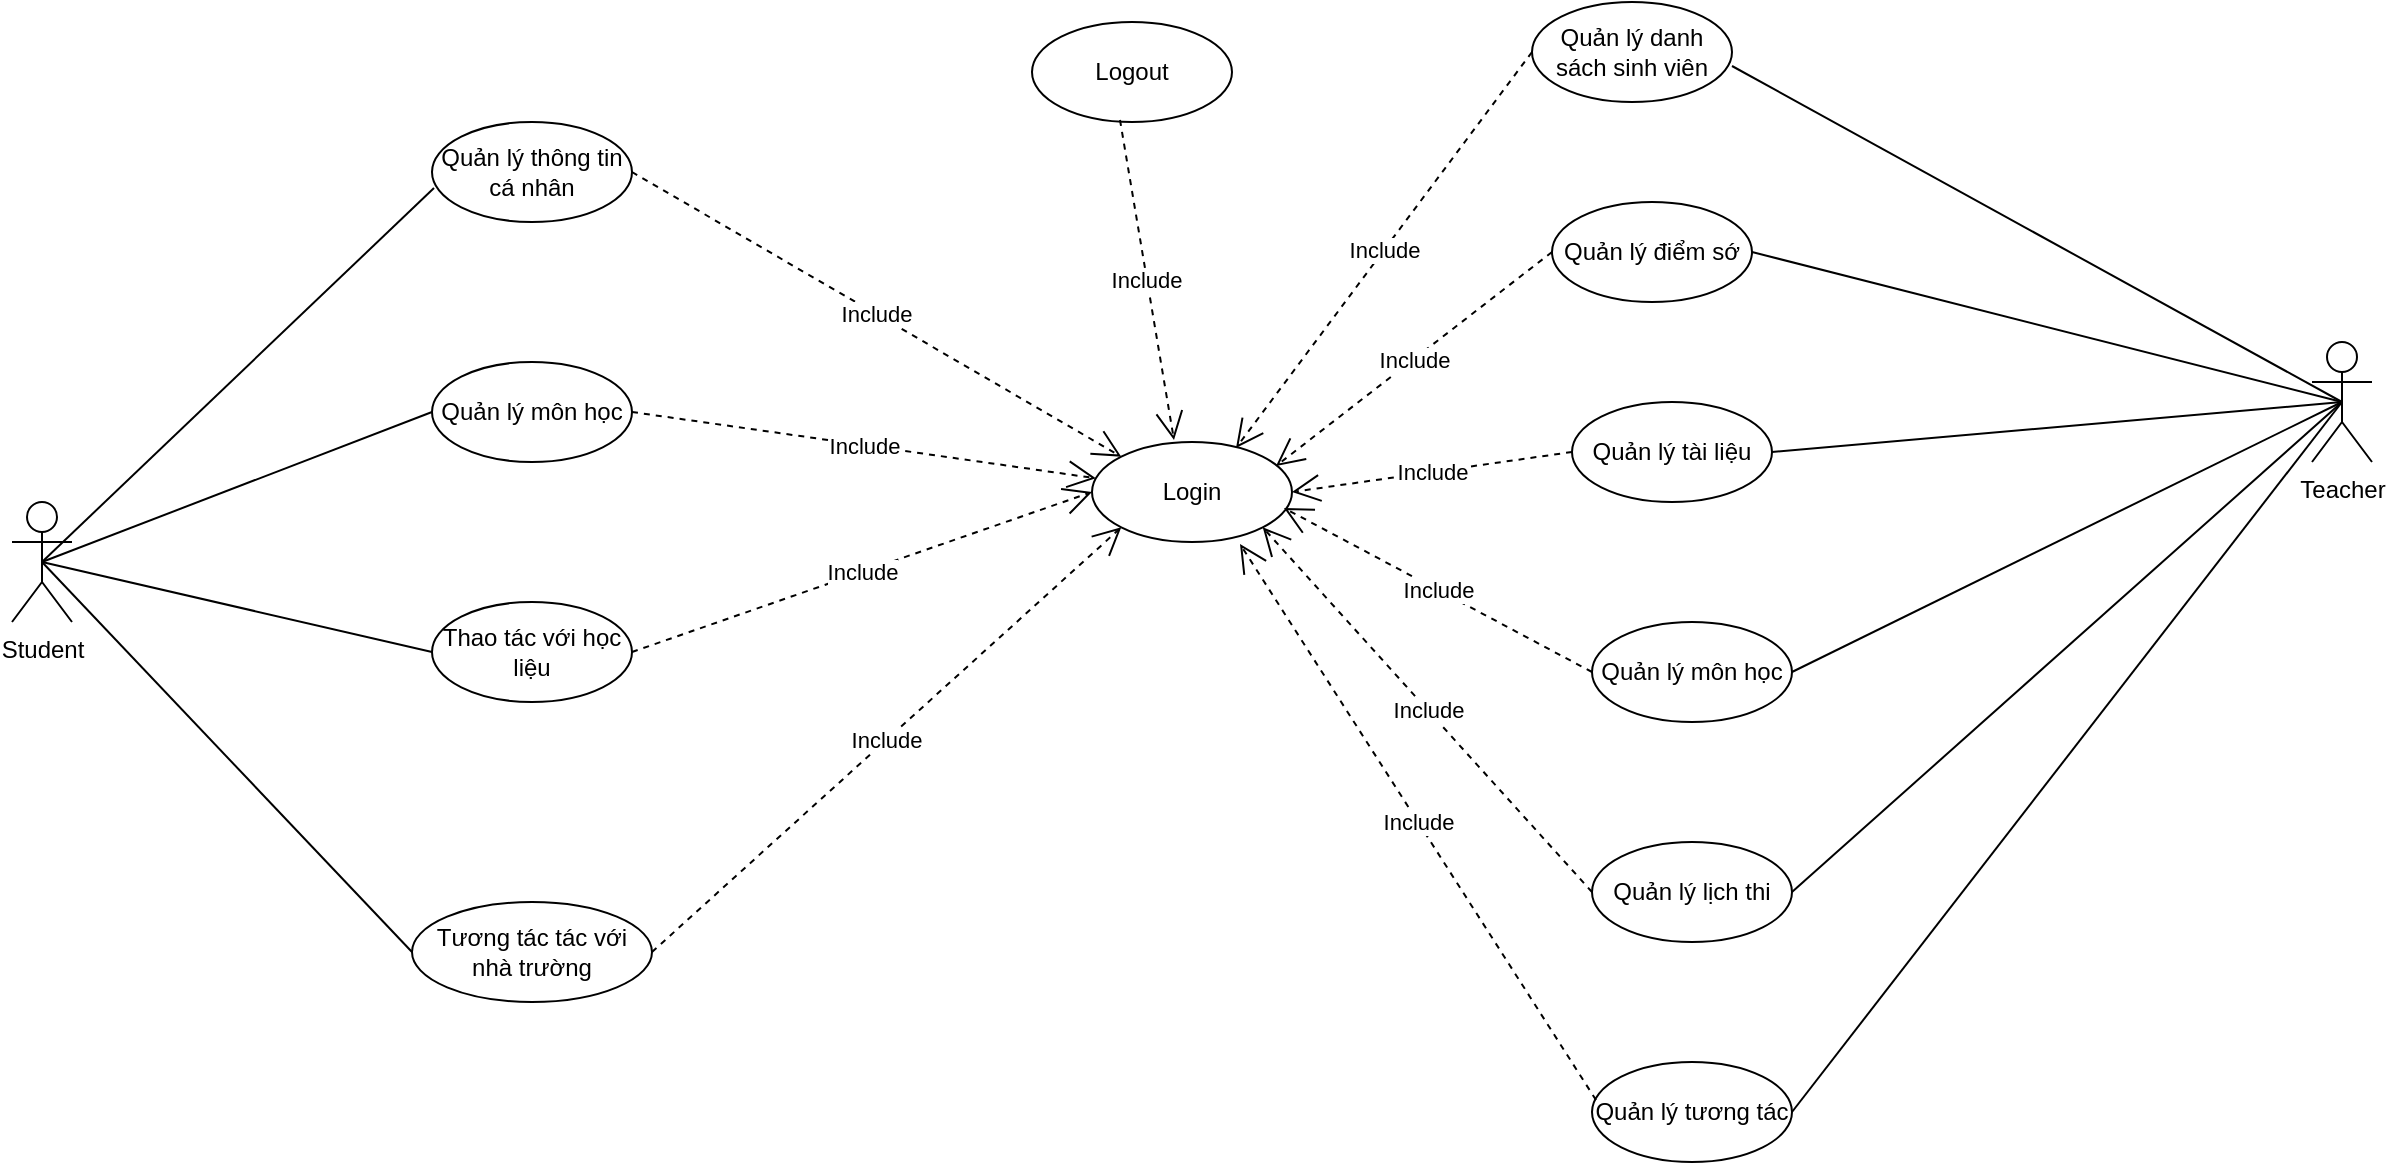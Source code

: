 <mxfile version="24.0.1" type="device">
  <diagram name="Page-1" id="i7ngBubgVmcYpzgRsQrg">
    <mxGraphModel dx="2284" dy="780" grid="1" gridSize="10" guides="1" tooltips="1" connect="1" arrows="1" fold="1" page="1" pageScale="1" pageWidth="850" pageHeight="1100" math="0" shadow="0">
      <root>
        <mxCell id="0" />
        <mxCell id="1" parent="0" />
        <mxCell id="GtndCeqQVDxlX2VvyQEn-1" value="Student" style="shape=umlActor;verticalLabelPosition=bottom;verticalAlign=top;html=1;outlineConnect=0;" vertex="1" parent="1">
          <mxGeometry x="-220" y="400" width="30" height="60" as="geometry" />
        </mxCell>
        <mxCell id="GtndCeqQVDxlX2VvyQEn-2" value="Teacher" style="shape=umlActor;verticalLabelPosition=bottom;verticalAlign=top;html=1;outlineConnect=0;" vertex="1" parent="1">
          <mxGeometry x="930" y="320" width="30" height="60" as="geometry" />
        </mxCell>
        <mxCell id="GtndCeqQVDxlX2VvyQEn-3" value="Thao tác với học liệu" style="ellipse;whiteSpace=wrap;html=1;" vertex="1" parent="1">
          <mxGeometry x="-10" y="450" width="100" height="50" as="geometry" />
        </mxCell>
        <mxCell id="GtndCeqQVDxlX2VvyQEn-4" value="Quản lý môn học" style="ellipse;whiteSpace=wrap;html=1;" vertex="1" parent="1">
          <mxGeometry x="-10" y="330" width="100" height="50" as="geometry" />
        </mxCell>
        <mxCell id="GtndCeqQVDxlX2VvyQEn-5" value="Tương tác tác với nhà trường" style="ellipse;whiteSpace=wrap;html=1;" vertex="1" parent="1">
          <mxGeometry x="-20" y="600" width="120" height="50" as="geometry" />
        </mxCell>
        <mxCell id="GtndCeqQVDxlX2VvyQEn-6" value="Login" style="ellipse;whiteSpace=wrap;html=1;" vertex="1" parent="1">
          <mxGeometry x="320" y="370" width="100" height="50" as="geometry" />
        </mxCell>
        <mxCell id="GtndCeqQVDxlX2VvyQEn-7" value="Quản lý danh sách sinh viên" style="ellipse;whiteSpace=wrap;html=1;" vertex="1" parent="1">
          <mxGeometry x="540" y="150" width="100" height="50" as="geometry" />
        </mxCell>
        <mxCell id="GtndCeqQVDxlX2VvyQEn-8" value="Quản lý điểm sớ" style="ellipse;whiteSpace=wrap;html=1;" vertex="1" parent="1">
          <mxGeometry x="550" y="250" width="100" height="50" as="geometry" />
        </mxCell>
        <mxCell id="GtndCeqQVDxlX2VvyQEn-9" value="Quản lý tài liệu" style="ellipse;whiteSpace=wrap;html=1;" vertex="1" parent="1">
          <mxGeometry x="560" y="350" width="100" height="50" as="geometry" />
        </mxCell>
        <mxCell id="GtndCeqQVDxlX2VvyQEn-10" value="Quản lý môn học" style="ellipse;whiteSpace=wrap;html=1;" vertex="1" parent="1">
          <mxGeometry x="570" y="460" width="100" height="50" as="geometry" />
        </mxCell>
        <mxCell id="GtndCeqQVDxlX2VvyQEn-11" value="Quản lý lịch thi" style="ellipse;whiteSpace=wrap;html=1;" vertex="1" parent="1">
          <mxGeometry x="570" y="570" width="100" height="50" as="geometry" />
        </mxCell>
        <mxCell id="GtndCeqQVDxlX2VvyQEn-12" value="Quản lý tương tác" style="ellipse;whiteSpace=wrap;html=1;" vertex="1" parent="1">
          <mxGeometry x="570" y="680" width="100" height="50" as="geometry" />
        </mxCell>
        <mxCell id="GtndCeqQVDxlX2VvyQEn-14" value="" style="endArrow=none;html=1;rounded=0;exitX=0.5;exitY=0.5;exitDx=0;exitDy=0;exitPerimeter=0;entryX=0;entryY=0.5;entryDx=0;entryDy=0;" edge="1" parent="1" source="GtndCeqQVDxlX2VvyQEn-1" target="GtndCeqQVDxlX2VvyQEn-4">
          <mxGeometry width="50" height="50" relative="1" as="geometry">
            <mxPoint x="-110" y="410" as="sourcePoint" />
            <mxPoint x="-60" y="360" as="targetPoint" />
          </mxGeometry>
        </mxCell>
        <mxCell id="GtndCeqQVDxlX2VvyQEn-15" value="" style="endArrow=none;html=1;rounded=0;exitX=0.5;exitY=0.5;exitDx=0;exitDy=0;exitPerimeter=0;entryX=0;entryY=0.5;entryDx=0;entryDy=0;" edge="1" parent="1" source="GtndCeqQVDxlX2VvyQEn-1" target="GtndCeqQVDxlX2VvyQEn-3">
          <mxGeometry width="50" height="50" relative="1" as="geometry">
            <mxPoint x="-70" y="460" as="sourcePoint" />
            <mxPoint x="-20" y="410" as="targetPoint" />
          </mxGeometry>
        </mxCell>
        <mxCell id="GtndCeqQVDxlX2VvyQEn-16" value="" style="endArrow=none;html=1;rounded=0;exitX=0.5;exitY=0.5;exitDx=0;exitDy=0;exitPerimeter=0;entryX=0;entryY=0.5;entryDx=0;entryDy=0;" edge="1" parent="1" source="GtndCeqQVDxlX2VvyQEn-1" target="GtndCeqQVDxlX2VvyQEn-5">
          <mxGeometry width="50" height="50" relative="1" as="geometry">
            <mxPoint x="-100" y="580" as="sourcePoint" />
            <mxPoint x="-50" y="530" as="targetPoint" />
          </mxGeometry>
        </mxCell>
        <mxCell id="GtndCeqQVDxlX2VvyQEn-17" value="Include" style="endArrow=open;endSize=12;dashed=1;html=1;rounded=0;exitX=1;exitY=0.5;exitDx=0;exitDy=0;" edge="1" parent="1" source="GtndCeqQVDxlX2VvyQEn-4" target="GtndCeqQVDxlX2VvyQEn-6">
          <mxGeometry width="160" relative="1" as="geometry">
            <mxPoint x="230" y="330" as="sourcePoint" />
            <mxPoint x="390" y="330" as="targetPoint" />
          </mxGeometry>
        </mxCell>
        <mxCell id="GtndCeqQVDxlX2VvyQEn-18" value="Include" style="endArrow=open;endSize=12;dashed=1;html=1;rounded=0;exitX=1;exitY=0.5;exitDx=0;exitDy=0;entryX=0;entryY=0.5;entryDx=0;entryDy=0;" edge="1" parent="1" source="GtndCeqQVDxlX2VvyQEn-3" target="GtndCeqQVDxlX2VvyQEn-6">
          <mxGeometry width="160" relative="1" as="geometry">
            <mxPoint x="90" y="305" as="sourcePoint" />
            <mxPoint x="339" y="391" as="targetPoint" />
          </mxGeometry>
        </mxCell>
        <mxCell id="GtndCeqQVDxlX2VvyQEn-19" value="Include" style="endArrow=open;endSize=12;dashed=1;html=1;rounded=0;exitX=1;exitY=0.5;exitDx=0;exitDy=0;entryX=0;entryY=1;entryDx=0;entryDy=0;" edge="1" parent="1" source="GtndCeqQVDxlX2VvyQEn-5" target="GtndCeqQVDxlX2VvyQEn-6">
          <mxGeometry width="160" relative="1" as="geometry">
            <mxPoint x="100" y="415" as="sourcePoint" />
            <mxPoint x="330" y="405" as="targetPoint" />
          </mxGeometry>
        </mxCell>
        <mxCell id="GtndCeqQVDxlX2VvyQEn-20" value="Quản lý thông tin cá nhân" style="ellipse;whiteSpace=wrap;html=1;" vertex="1" parent="1">
          <mxGeometry x="-10" y="210" width="100" height="50" as="geometry" />
        </mxCell>
        <mxCell id="GtndCeqQVDxlX2VvyQEn-21" value="" style="endArrow=none;html=1;rounded=0;entryX=0.01;entryY=0.66;entryDx=0;entryDy=0;entryPerimeter=0;exitX=0.5;exitY=0.5;exitDx=0;exitDy=0;exitPerimeter=0;" edge="1" parent="1" source="GtndCeqQVDxlX2VvyQEn-1" target="GtndCeqQVDxlX2VvyQEn-20">
          <mxGeometry width="50" height="50" relative="1" as="geometry">
            <mxPoint x="-190" y="350" as="sourcePoint" />
            <mxPoint y="365" as="targetPoint" />
          </mxGeometry>
        </mxCell>
        <mxCell id="GtndCeqQVDxlX2VvyQEn-22" value="Include" style="endArrow=open;endSize=12;dashed=1;html=1;rounded=0;exitX=1;exitY=0.5;exitDx=0;exitDy=0;entryX=0;entryY=0;entryDx=0;entryDy=0;" edge="1" parent="1" source="GtndCeqQVDxlX2VvyQEn-20" target="GtndCeqQVDxlX2VvyQEn-6">
          <mxGeometry width="160" relative="1" as="geometry">
            <mxPoint x="100" y="365" as="sourcePoint" />
            <mxPoint x="332" y="398" as="targetPoint" />
          </mxGeometry>
        </mxCell>
        <mxCell id="GtndCeqQVDxlX2VvyQEn-23" value="" style="endArrow=none;html=1;rounded=0;exitX=1;exitY=0.64;exitDx=0;exitDy=0;exitPerimeter=0;entryX=0.5;entryY=0.5;entryDx=0;entryDy=0;entryPerimeter=0;" edge="1" parent="1" source="GtndCeqQVDxlX2VvyQEn-7" target="GtndCeqQVDxlX2VvyQEn-2">
          <mxGeometry width="50" height="50" relative="1" as="geometry">
            <mxPoint x="710" y="300" as="sourcePoint" />
            <mxPoint x="760" y="250" as="targetPoint" />
          </mxGeometry>
        </mxCell>
        <mxCell id="GtndCeqQVDxlX2VvyQEn-24" value="" style="endArrow=none;html=1;rounded=0;exitX=1;exitY=0.5;exitDx=0;exitDy=0;entryX=0.5;entryY=0.5;entryDx=0;entryDy=0;entryPerimeter=0;" edge="1" parent="1" source="GtndCeqQVDxlX2VvyQEn-8" target="GtndCeqQVDxlX2VvyQEn-2">
          <mxGeometry width="50" height="50" relative="1" as="geometry">
            <mxPoint x="680" y="370" as="sourcePoint" />
            <mxPoint x="730" y="320" as="targetPoint" />
          </mxGeometry>
        </mxCell>
        <mxCell id="GtndCeqQVDxlX2VvyQEn-25" value="" style="endArrow=none;html=1;rounded=0;exitX=1;exitY=0.5;exitDx=0;exitDy=0;entryX=0.5;entryY=0.5;entryDx=0;entryDy=0;entryPerimeter=0;" edge="1" parent="1" source="GtndCeqQVDxlX2VvyQEn-9" target="GtndCeqQVDxlX2VvyQEn-2">
          <mxGeometry width="50" height="50" relative="1" as="geometry">
            <mxPoint x="700" y="430" as="sourcePoint" />
            <mxPoint x="860" y="340" as="targetPoint" />
          </mxGeometry>
        </mxCell>
        <mxCell id="GtndCeqQVDxlX2VvyQEn-26" value="" style="endArrow=none;html=1;rounded=0;exitX=1;exitY=0.5;exitDx=0;exitDy=0;entryX=0.5;entryY=0.5;entryDx=0;entryDy=0;entryPerimeter=0;" edge="1" parent="1" source="GtndCeqQVDxlX2VvyQEn-10" target="GtndCeqQVDxlX2VvyQEn-2">
          <mxGeometry width="50" height="50" relative="1" as="geometry">
            <mxPoint x="710" y="490" as="sourcePoint" />
            <mxPoint x="760" y="440" as="targetPoint" />
          </mxGeometry>
        </mxCell>
        <mxCell id="GtndCeqQVDxlX2VvyQEn-27" value="" style="endArrow=none;html=1;rounded=0;exitX=1;exitY=0.5;exitDx=0;exitDy=0;entryX=0.5;entryY=0.5;entryDx=0;entryDy=0;entryPerimeter=0;" edge="1" parent="1" source="GtndCeqQVDxlX2VvyQEn-11" target="GtndCeqQVDxlX2VvyQEn-2">
          <mxGeometry width="50" height="50" relative="1" as="geometry">
            <mxPoint x="710" y="590" as="sourcePoint" />
            <mxPoint x="760" y="540" as="targetPoint" />
          </mxGeometry>
        </mxCell>
        <mxCell id="GtndCeqQVDxlX2VvyQEn-28" value="" style="endArrow=none;html=1;rounded=0;exitX=1;exitY=0.5;exitDx=0;exitDy=0;entryX=0.5;entryY=0.5;entryDx=0;entryDy=0;entryPerimeter=0;" edge="1" parent="1" source="GtndCeqQVDxlX2VvyQEn-12" target="GtndCeqQVDxlX2VvyQEn-2">
          <mxGeometry width="50" height="50" relative="1" as="geometry">
            <mxPoint x="710" y="670" as="sourcePoint" />
            <mxPoint x="760" y="620" as="targetPoint" />
          </mxGeometry>
        </mxCell>
        <mxCell id="GtndCeqQVDxlX2VvyQEn-29" value="Include" style="endArrow=open;endSize=12;dashed=1;html=1;rounded=0;exitX=0;exitY=0.5;exitDx=0;exitDy=0;entryX=0.72;entryY=0.06;entryDx=0;entryDy=0;entryPerimeter=0;" edge="1" parent="1" source="GtndCeqQVDxlX2VvyQEn-7" target="GtndCeqQVDxlX2VvyQEn-6">
          <mxGeometry width="160" relative="1" as="geometry">
            <mxPoint x="100" y="245" as="sourcePoint" />
            <mxPoint x="345" y="387" as="targetPoint" />
          </mxGeometry>
        </mxCell>
        <mxCell id="GtndCeqQVDxlX2VvyQEn-30" value="Include" style="endArrow=open;endSize=12;dashed=1;html=1;rounded=0;exitX=0;exitY=0.5;exitDx=0;exitDy=0;entryX=0.92;entryY=0.24;entryDx=0;entryDy=0;entryPerimeter=0;" edge="1" parent="1" source="GtndCeqQVDxlX2VvyQEn-8" target="GtndCeqQVDxlX2VvyQEn-6">
          <mxGeometry width="160" relative="1" as="geometry">
            <mxPoint x="550" y="185" as="sourcePoint" />
            <mxPoint x="402" y="383" as="targetPoint" />
          </mxGeometry>
        </mxCell>
        <mxCell id="GtndCeqQVDxlX2VvyQEn-31" value="Include" style="endArrow=open;endSize=12;dashed=1;html=1;rounded=0;exitX=0;exitY=0.5;exitDx=0;exitDy=0;entryX=1;entryY=0.5;entryDx=0;entryDy=0;" edge="1" parent="1" source="GtndCeqQVDxlX2VvyQEn-9" target="GtndCeqQVDxlX2VvyQEn-6">
          <mxGeometry width="160" relative="1" as="geometry">
            <mxPoint x="560" y="285" as="sourcePoint" />
            <mxPoint x="426" y="388" as="targetPoint" />
          </mxGeometry>
        </mxCell>
        <mxCell id="GtndCeqQVDxlX2VvyQEn-32" value="Include" style="endArrow=open;endSize=12;dashed=1;html=1;rounded=0;exitX=0;exitY=0.5;exitDx=0;exitDy=0;entryX=0.96;entryY=0.66;entryDx=0;entryDy=0;entryPerimeter=0;" edge="1" parent="1" source="GtndCeqQVDxlX2VvyQEn-10" target="GtndCeqQVDxlX2VvyQEn-6">
          <mxGeometry width="160" relative="1" as="geometry">
            <mxPoint x="570" y="385" as="sourcePoint" />
            <mxPoint x="430" y="405" as="targetPoint" />
          </mxGeometry>
        </mxCell>
        <mxCell id="GtndCeqQVDxlX2VvyQEn-33" value="Include" style="endArrow=open;endSize=12;dashed=1;html=1;rounded=0;exitX=0;exitY=0.5;exitDx=0;exitDy=0;entryX=1;entryY=1;entryDx=0;entryDy=0;" edge="1" parent="1" source="GtndCeqQVDxlX2VvyQEn-11" target="GtndCeqQVDxlX2VvyQEn-6">
          <mxGeometry width="160" relative="1" as="geometry">
            <mxPoint x="580" y="495" as="sourcePoint" />
            <mxPoint x="426" y="413" as="targetPoint" />
          </mxGeometry>
        </mxCell>
        <mxCell id="GtndCeqQVDxlX2VvyQEn-34" value="Include" style="endArrow=open;endSize=12;dashed=1;html=1;rounded=0;exitX=0.02;exitY=0.38;exitDx=0;exitDy=0;entryX=0.74;entryY=1.02;entryDx=0;entryDy=0;exitPerimeter=0;entryPerimeter=0;" edge="1" parent="1" source="GtndCeqQVDxlX2VvyQEn-12" target="GtndCeqQVDxlX2VvyQEn-6">
          <mxGeometry width="160" relative="1" as="geometry">
            <mxPoint x="580" y="605" as="sourcePoint" />
            <mxPoint x="415" y="423" as="targetPoint" />
          </mxGeometry>
        </mxCell>
        <mxCell id="GtndCeqQVDxlX2VvyQEn-35" value="Logout" style="ellipse;whiteSpace=wrap;html=1;" vertex="1" parent="1">
          <mxGeometry x="290" y="160" width="100" height="50" as="geometry" />
        </mxCell>
        <mxCell id="GtndCeqQVDxlX2VvyQEn-36" value="Include" style="endArrow=open;endSize=12;dashed=1;html=1;rounded=0;exitX=0.44;exitY=0.98;exitDx=0;exitDy=0;exitPerimeter=0;entryX=0.41;entryY=-0.02;entryDx=0;entryDy=0;entryPerimeter=0;" edge="1" parent="1" source="GtndCeqQVDxlX2VvyQEn-35" target="GtndCeqQVDxlX2VvyQEn-6">
          <mxGeometry width="160" relative="1" as="geometry">
            <mxPoint x="360" y="320" as="sourcePoint" />
            <mxPoint x="520" y="320" as="targetPoint" />
          </mxGeometry>
        </mxCell>
      </root>
    </mxGraphModel>
  </diagram>
</mxfile>
